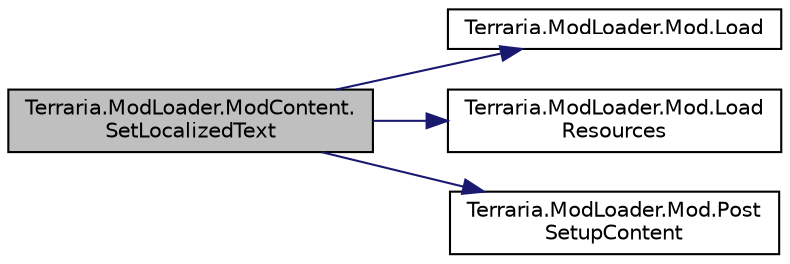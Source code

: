 digraph "Terraria.ModLoader.ModContent.SetLocalizedText"
{
  edge [fontname="Helvetica",fontsize="10",labelfontname="Helvetica",labelfontsize="10"];
  node [fontname="Helvetica",fontsize="10",shape=record];
  rankdir="LR";
  Node123 [label="Terraria.ModLoader.ModContent.\lSetLocalizedText",height=0.2,width=0.4,color="black", fillcolor="grey75", style="filled", fontcolor="black"];
  Node123 -> Node124 [color="midnightblue",fontsize="10",style="solid",fontname="Helvetica"];
  Node124 [label="Terraria.ModLoader.Mod.Load",height=0.2,width=0.4,color="black", fillcolor="white", style="filled",URL="$class_terraria_1_1_mod_loader_1_1_mod.html#afbcbdc176a60f3da809842f683ff2e75",tooltip="Override this method to add most of your content to your mod. Here you will call other methods such a..."];
  Node123 -> Node125 [color="midnightblue",fontsize="10",style="solid",fontname="Helvetica"];
  Node125 [label="Terraria.ModLoader.Mod.Load\lResources",height=0.2,width=0.4,color="black", fillcolor="white", style="filled",URL="$class_terraria_1_1_mod_loader_1_1_mod.html#a6e0e8bff817d6b27299d096b1ac96afd"];
  Node123 -> Node126 [color="midnightblue",fontsize="10",style="solid",fontname="Helvetica"];
  Node126 [label="Terraria.ModLoader.Mod.Post\lSetupContent",height=0.2,width=0.4,color="black", fillcolor="white", style="filled",URL="$class_terraria_1_1_mod_loader_1_1_mod.html#a026f70f45d29300a148e8257d324ba12",tooltip="Allows you to load things in your mod after its content has been setup (arrays have been resized to f..."];
}
